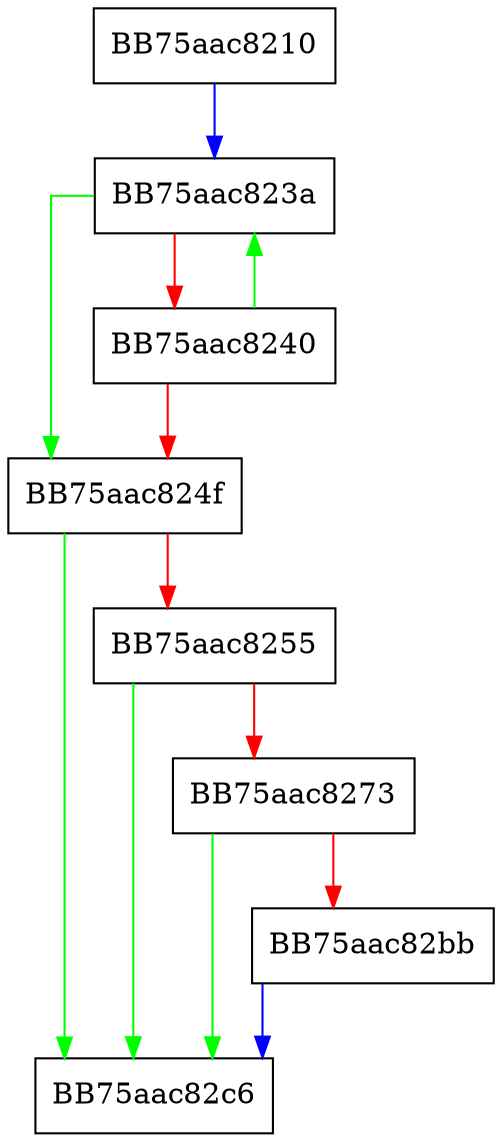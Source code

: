 digraph Init {
  node [shape="box"];
  graph [splines=ortho];
  BB75aac8210 -> BB75aac823a [color="blue"];
  BB75aac823a -> BB75aac824f [color="green"];
  BB75aac823a -> BB75aac8240 [color="red"];
  BB75aac8240 -> BB75aac823a [color="green"];
  BB75aac8240 -> BB75aac824f [color="red"];
  BB75aac824f -> BB75aac82c6 [color="green"];
  BB75aac824f -> BB75aac8255 [color="red"];
  BB75aac8255 -> BB75aac82c6 [color="green"];
  BB75aac8255 -> BB75aac8273 [color="red"];
  BB75aac8273 -> BB75aac82c6 [color="green"];
  BB75aac8273 -> BB75aac82bb [color="red"];
  BB75aac82bb -> BB75aac82c6 [color="blue"];
}